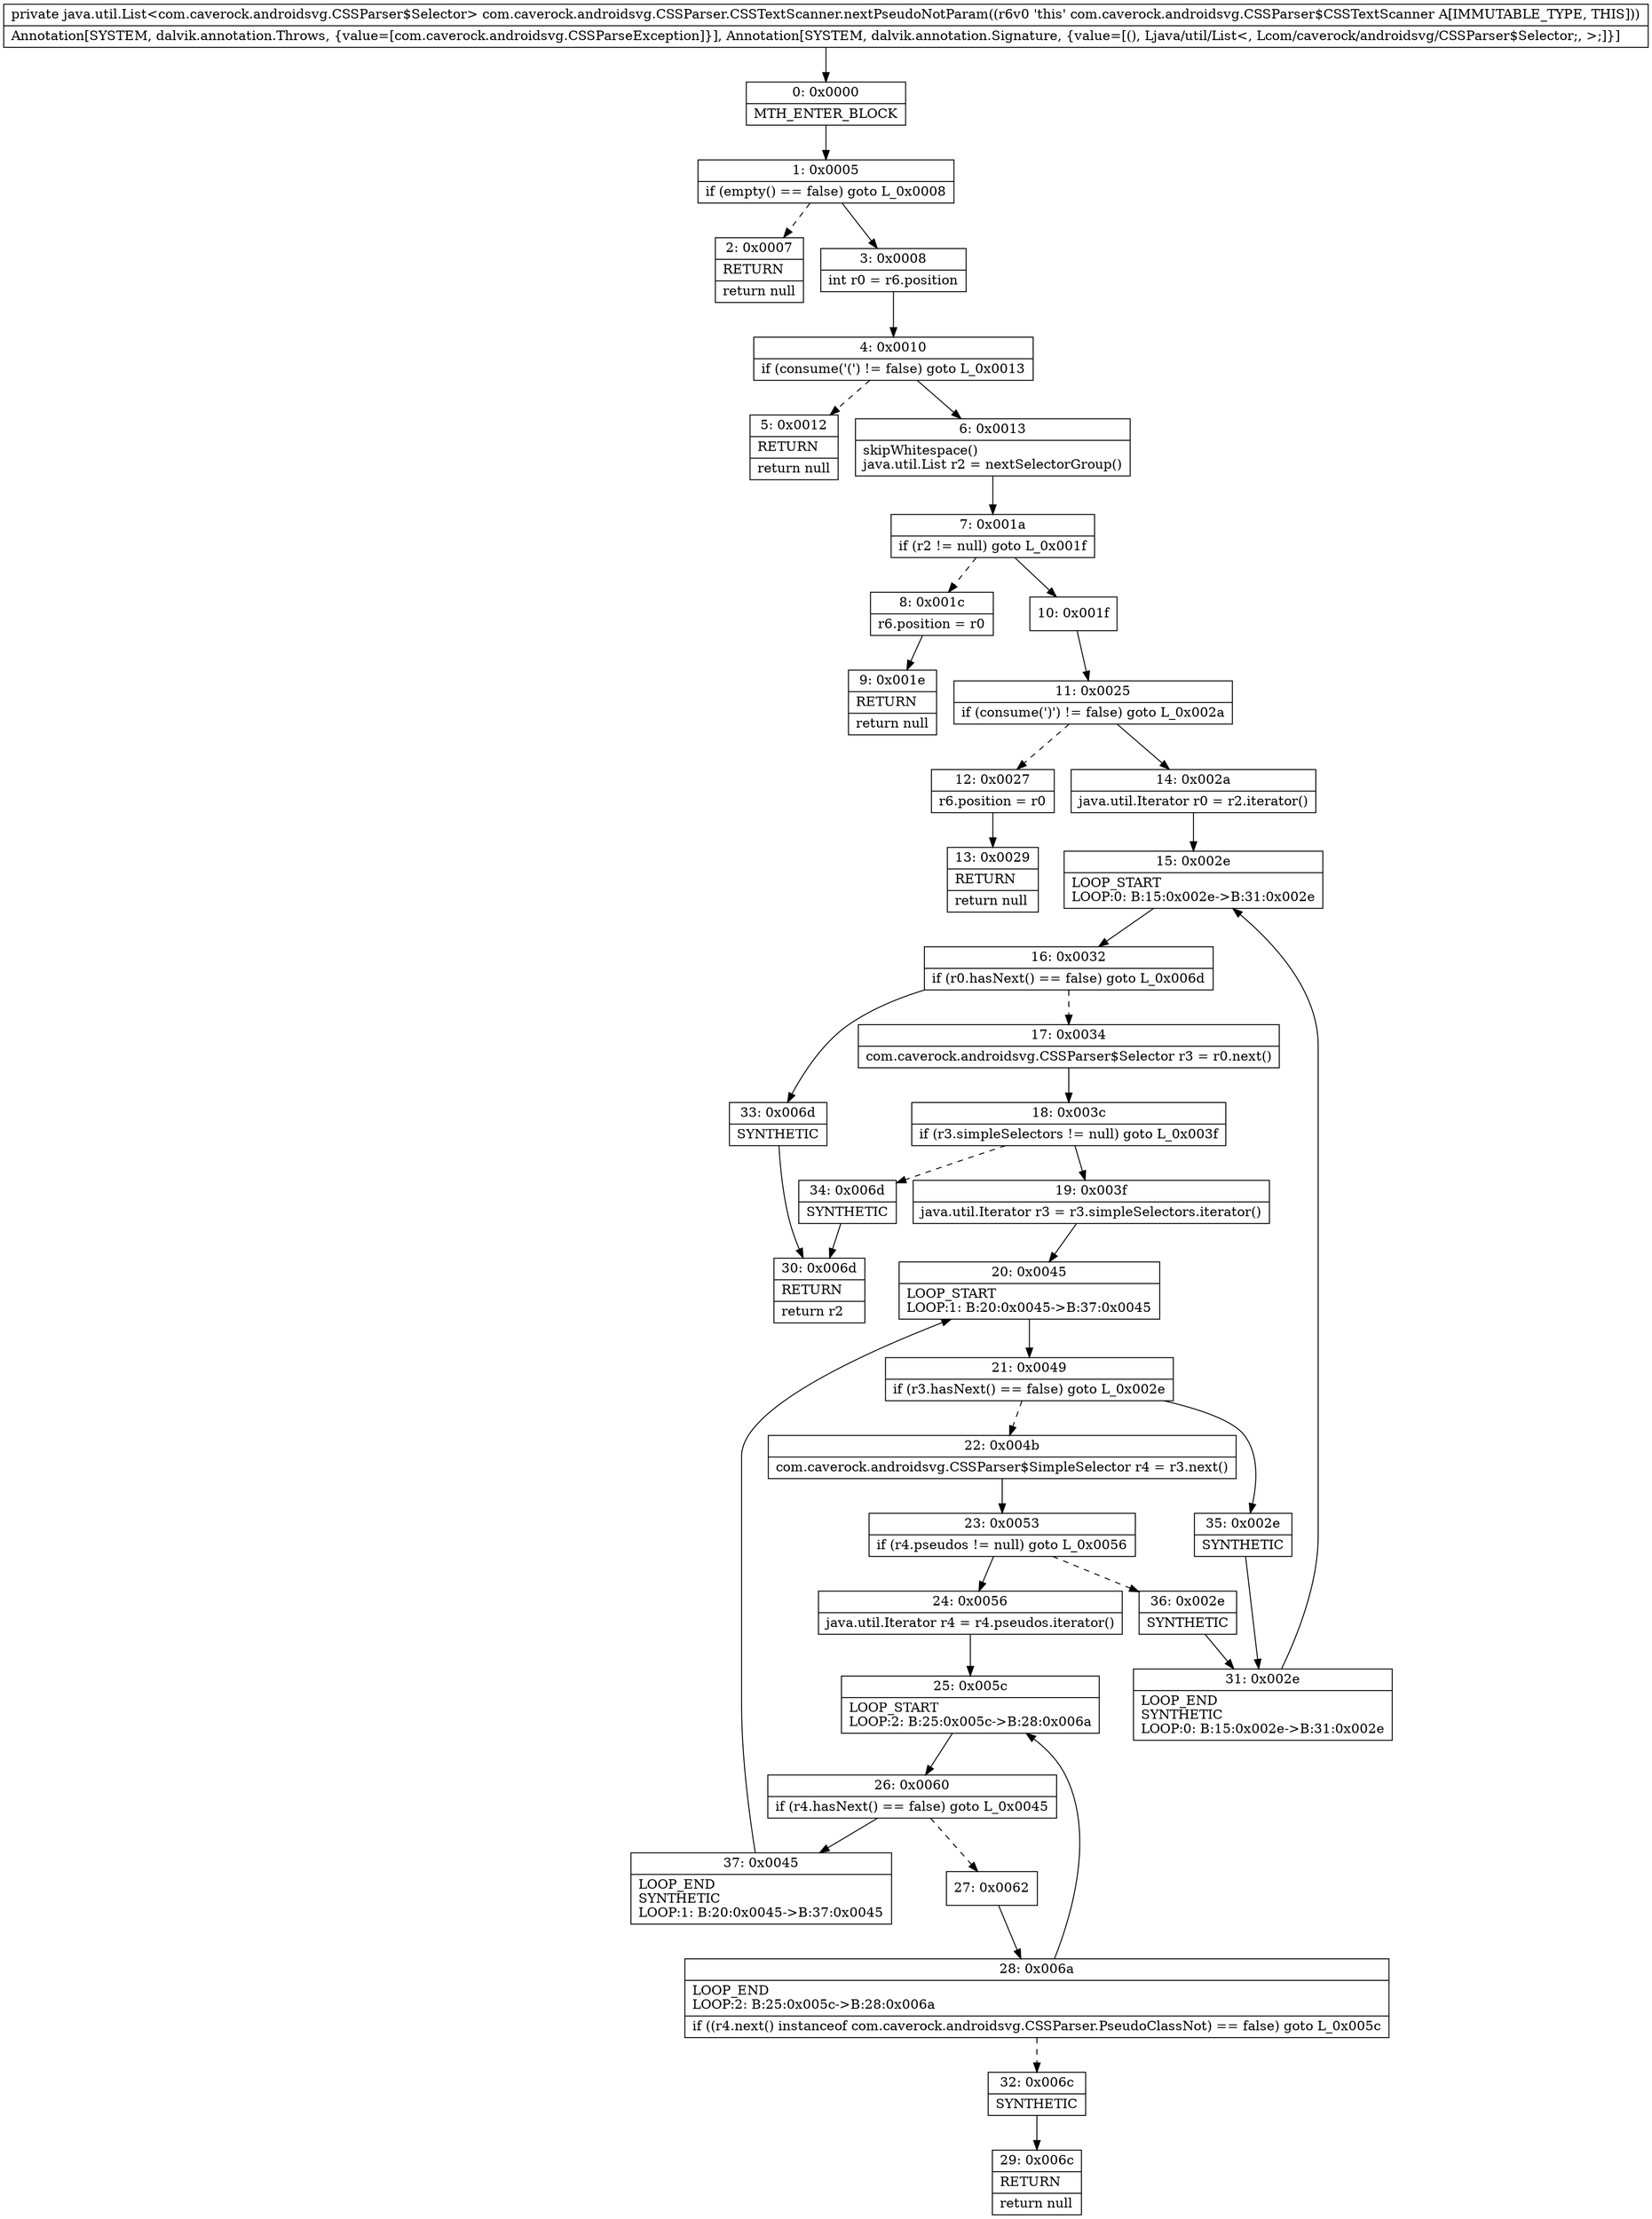 digraph "CFG forcom.caverock.androidsvg.CSSParser.CSSTextScanner.nextPseudoNotParam()Ljava\/util\/List;" {
Node_0 [shape=record,label="{0\:\ 0x0000|MTH_ENTER_BLOCK\l}"];
Node_1 [shape=record,label="{1\:\ 0x0005|if (empty() == false) goto L_0x0008\l}"];
Node_2 [shape=record,label="{2\:\ 0x0007|RETURN\l|return null\l}"];
Node_3 [shape=record,label="{3\:\ 0x0008|int r0 = r6.position\l}"];
Node_4 [shape=record,label="{4\:\ 0x0010|if (consume('(') != false) goto L_0x0013\l}"];
Node_5 [shape=record,label="{5\:\ 0x0012|RETURN\l|return null\l}"];
Node_6 [shape=record,label="{6\:\ 0x0013|skipWhitespace()\ljava.util.List r2 = nextSelectorGroup()\l}"];
Node_7 [shape=record,label="{7\:\ 0x001a|if (r2 != null) goto L_0x001f\l}"];
Node_8 [shape=record,label="{8\:\ 0x001c|r6.position = r0\l}"];
Node_9 [shape=record,label="{9\:\ 0x001e|RETURN\l|return null\l}"];
Node_10 [shape=record,label="{10\:\ 0x001f}"];
Node_11 [shape=record,label="{11\:\ 0x0025|if (consume(')') != false) goto L_0x002a\l}"];
Node_12 [shape=record,label="{12\:\ 0x0027|r6.position = r0\l}"];
Node_13 [shape=record,label="{13\:\ 0x0029|RETURN\l|return null\l}"];
Node_14 [shape=record,label="{14\:\ 0x002a|java.util.Iterator r0 = r2.iterator()\l}"];
Node_15 [shape=record,label="{15\:\ 0x002e|LOOP_START\lLOOP:0: B:15:0x002e\-\>B:31:0x002e\l}"];
Node_16 [shape=record,label="{16\:\ 0x0032|if (r0.hasNext() == false) goto L_0x006d\l}"];
Node_17 [shape=record,label="{17\:\ 0x0034|com.caverock.androidsvg.CSSParser$Selector r3 = r0.next()\l}"];
Node_18 [shape=record,label="{18\:\ 0x003c|if (r3.simpleSelectors != null) goto L_0x003f\l}"];
Node_19 [shape=record,label="{19\:\ 0x003f|java.util.Iterator r3 = r3.simpleSelectors.iterator()\l}"];
Node_20 [shape=record,label="{20\:\ 0x0045|LOOP_START\lLOOP:1: B:20:0x0045\-\>B:37:0x0045\l}"];
Node_21 [shape=record,label="{21\:\ 0x0049|if (r3.hasNext() == false) goto L_0x002e\l}"];
Node_22 [shape=record,label="{22\:\ 0x004b|com.caverock.androidsvg.CSSParser$SimpleSelector r4 = r3.next()\l}"];
Node_23 [shape=record,label="{23\:\ 0x0053|if (r4.pseudos != null) goto L_0x0056\l}"];
Node_24 [shape=record,label="{24\:\ 0x0056|java.util.Iterator r4 = r4.pseudos.iterator()\l}"];
Node_25 [shape=record,label="{25\:\ 0x005c|LOOP_START\lLOOP:2: B:25:0x005c\-\>B:28:0x006a\l}"];
Node_26 [shape=record,label="{26\:\ 0x0060|if (r4.hasNext() == false) goto L_0x0045\l}"];
Node_27 [shape=record,label="{27\:\ 0x0062}"];
Node_28 [shape=record,label="{28\:\ 0x006a|LOOP_END\lLOOP:2: B:25:0x005c\-\>B:28:0x006a\l|if ((r4.next() instanceof com.caverock.androidsvg.CSSParser.PseudoClassNot) == false) goto L_0x005c\l}"];
Node_29 [shape=record,label="{29\:\ 0x006c|RETURN\l|return null\l}"];
Node_30 [shape=record,label="{30\:\ 0x006d|RETURN\l|return r2\l}"];
Node_31 [shape=record,label="{31\:\ 0x002e|LOOP_END\lSYNTHETIC\lLOOP:0: B:15:0x002e\-\>B:31:0x002e\l}"];
Node_32 [shape=record,label="{32\:\ 0x006c|SYNTHETIC\l}"];
Node_33 [shape=record,label="{33\:\ 0x006d|SYNTHETIC\l}"];
Node_34 [shape=record,label="{34\:\ 0x006d|SYNTHETIC\l}"];
Node_35 [shape=record,label="{35\:\ 0x002e|SYNTHETIC\l}"];
Node_36 [shape=record,label="{36\:\ 0x002e|SYNTHETIC\l}"];
Node_37 [shape=record,label="{37\:\ 0x0045|LOOP_END\lSYNTHETIC\lLOOP:1: B:20:0x0045\-\>B:37:0x0045\l}"];
MethodNode[shape=record,label="{private java.util.List\<com.caverock.androidsvg.CSSParser$Selector\> com.caverock.androidsvg.CSSParser.CSSTextScanner.nextPseudoNotParam((r6v0 'this' com.caverock.androidsvg.CSSParser$CSSTextScanner A[IMMUTABLE_TYPE, THIS]))  | Annotation[SYSTEM, dalvik.annotation.Throws, \{value=[com.caverock.androidsvg.CSSParseException]\}], Annotation[SYSTEM, dalvik.annotation.Signature, \{value=[(), Ljava\/util\/List\<, Lcom\/caverock\/androidsvg\/CSSParser$Selector;, \>;]\}]\l}"];
MethodNode -> Node_0;
Node_0 -> Node_1;
Node_1 -> Node_2[style=dashed];
Node_1 -> Node_3;
Node_3 -> Node_4;
Node_4 -> Node_5[style=dashed];
Node_4 -> Node_6;
Node_6 -> Node_7;
Node_7 -> Node_8[style=dashed];
Node_7 -> Node_10;
Node_8 -> Node_9;
Node_10 -> Node_11;
Node_11 -> Node_12[style=dashed];
Node_11 -> Node_14;
Node_12 -> Node_13;
Node_14 -> Node_15;
Node_15 -> Node_16;
Node_16 -> Node_17[style=dashed];
Node_16 -> Node_33;
Node_17 -> Node_18;
Node_18 -> Node_19;
Node_18 -> Node_34[style=dashed];
Node_19 -> Node_20;
Node_20 -> Node_21;
Node_21 -> Node_22[style=dashed];
Node_21 -> Node_35;
Node_22 -> Node_23;
Node_23 -> Node_24;
Node_23 -> Node_36[style=dashed];
Node_24 -> Node_25;
Node_25 -> Node_26;
Node_26 -> Node_27[style=dashed];
Node_26 -> Node_37;
Node_27 -> Node_28;
Node_28 -> Node_25;
Node_28 -> Node_32[style=dashed];
Node_31 -> Node_15;
Node_32 -> Node_29;
Node_33 -> Node_30;
Node_34 -> Node_30;
Node_35 -> Node_31;
Node_36 -> Node_31;
Node_37 -> Node_20;
}

